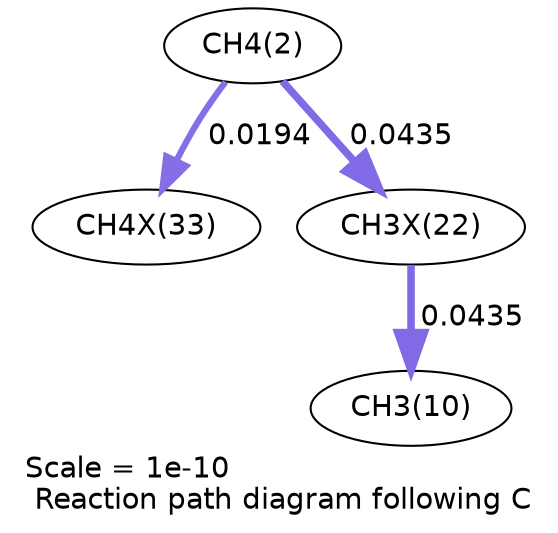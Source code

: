 digraph reaction_paths {
center=1;
s4 -> s42[fontname="Helvetica", penwidth=3.02, arrowsize=1.51, color="0.7, 0.519, 0.9"
, label=" 0.0194"];
s4 -> s38[fontname="Helvetica", penwidth=3.63, arrowsize=1.82, color="0.7, 0.543, 0.9"
, label=" 0.0435"];
s38 -> s12[fontname="Helvetica", penwidth=3.63, arrowsize=1.82, color="0.7, 0.543, 0.9"
, label=" 0.0435"];
s4 [ fontname="Helvetica", label="CH4(2)"];
s12 [ fontname="Helvetica", label="CH3(10)"];
s38 [ fontname="Helvetica", label="CH3X(22)"];
s42 [ fontname="Helvetica", label="CH4X(33)"];
 label = "Scale = 1e-10\l Reaction path diagram following C";
 fontname = "Helvetica";
}
